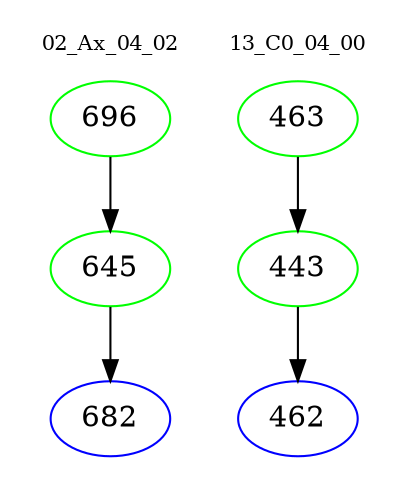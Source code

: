digraph{
subgraph cluster_0 {
color = white
label = "02_Ax_04_02";
fontsize=10;
T0_696 [label="696", color="green"]
T0_696 -> T0_645 [color="black"]
T0_645 [label="645", color="green"]
T0_645 -> T0_682 [color="black"]
T0_682 [label="682", color="blue"]
}
subgraph cluster_1 {
color = white
label = "13_C0_04_00";
fontsize=10;
T1_463 [label="463", color="green"]
T1_463 -> T1_443 [color="black"]
T1_443 [label="443", color="green"]
T1_443 -> T1_462 [color="black"]
T1_462 [label="462", color="blue"]
}
}
